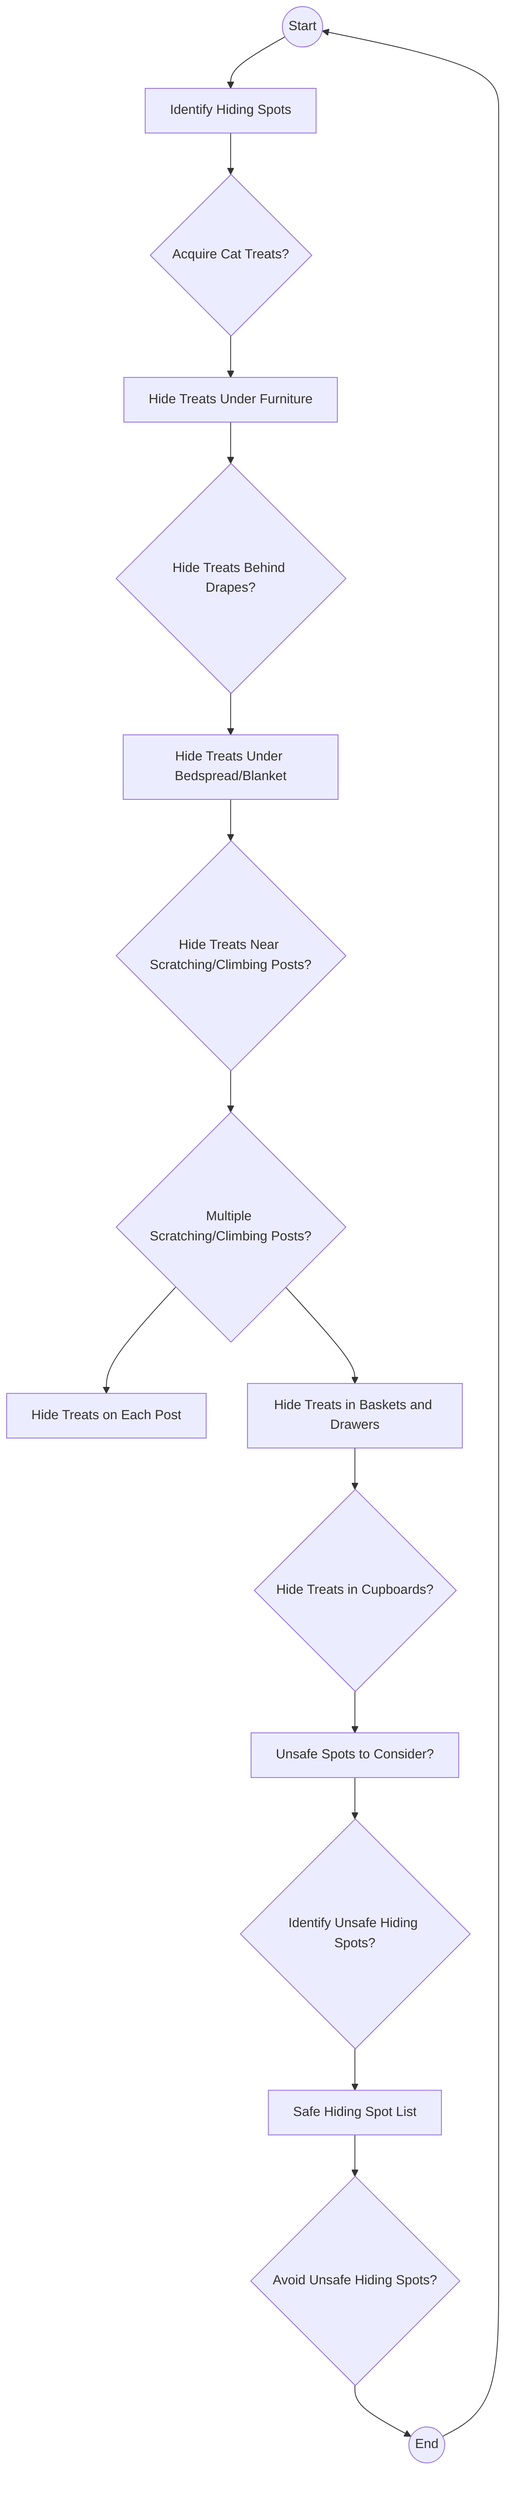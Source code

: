 flowchart TD
A((Start)) --> B[Identify Hiding Spots]
B --> C{Acquire Cat Treats?}
C --> D[Hide Treats Under Furniture]
D --> E{Hide Treats Behind Drapes?}
E --> F[Hide Treats Under Bedspread/Blanket]
F --> G{Hide Treats Near Scratching/Climbing Posts?}
G --> H{Multiple Scratching/Climbing Posts?}
H --> I[Hide Treats on Each Post]
H --> J[Hide Treats in Baskets and Drawers]
J --> K{Hide Treats in Cupboards?}
K --> L[Unsafe Spots to Consider?]
L --> M{Identify Unsafe Hiding Spots?}
M --> N[Safe Hiding Spot List]
N --> O{Avoid Unsafe Hiding Spots?}
O --> P((End))
P --> A